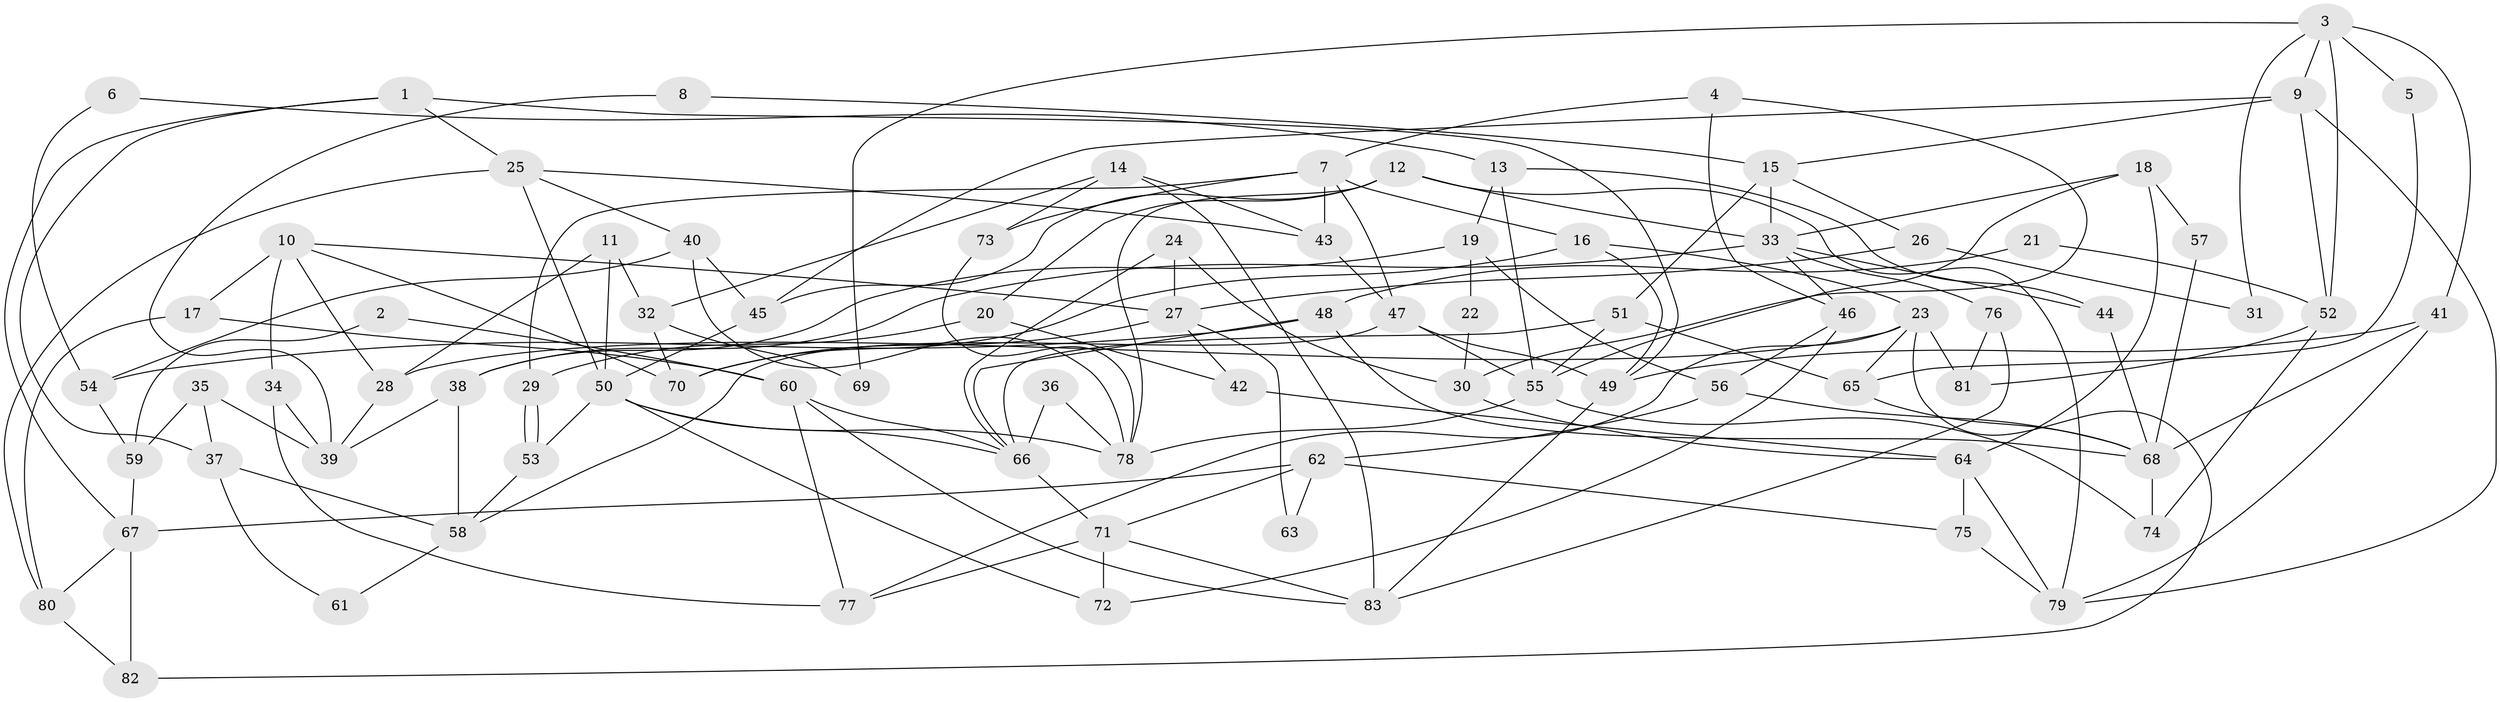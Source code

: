 // coarse degree distribution, {6: 0.09433962264150944, 5: 0.20754716981132076, 8: 0.1320754716981132, 3: 0.18867924528301888, 2: 0.1509433962264151, 4: 0.1320754716981132, 9: 0.05660377358490566, 7: 0.03773584905660377}
// Generated by graph-tools (version 1.1) at 2025/42/03/06/25 10:42:00]
// undirected, 83 vertices, 166 edges
graph export_dot {
graph [start="1"]
  node [color=gray90,style=filled];
  1;
  2;
  3;
  4;
  5;
  6;
  7;
  8;
  9;
  10;
  11;
  12;
  13;
  14;
  15;
  16;
  17;
  18;
  19;
  20;
  21;
  22;
  23;
  24;
  25;
  26;
  27;
  28;
  29;
  30;
  31;
  32;
  33;
  34;
  35;
  36;
  37;
  38;
  39;
  40;
  41;
  42;
  43;
  44;
  45;
  46;
  47;
  48;
  49;
  50;
  51;
  52;
  53;
  54;
  55;
  56;
  57;
  58;
  59;
  60;
  61;
  62;
  63;
  64;
  65;
  66;
  67;
  68;
  69;
  70;
  71;
  72;
  73;
  74;
  75;
  76;
  77;
  78;
  79;
  80;
  81;
  82;
  83;
  1 -- 67;
  1 -- 49;
  1 -- 25;
  1 -- 37;
  2 -- 60;
  2 -- 59;
  3 -- 9;
  3 -- 41;
  3 -- 5;
  3 -- 31;
  3 -- 52;
  3 -- 69;
  4 -- 46;
  4 -- 7;
  4 -- 30;
  5 -- 65;
  6 -- 54;
  6 -- 13;
  7 -- 73;
  7 -- 16;
  7 -- 29;
  7 -- 43;
  7 -- 47;
  8 -- 15;
  8 -- 39;
  9 -- 79;
  9 -- 15;
  9 -- 45;
  9 -- 52;
  10 -- 28;
  10 -- 17;
  10 -- 27;
  10 -- 34;
  10 -- 70;
  11 -- 28;
  11 -- 50;
  11 -- 32;
  12 -- 45;
  12 -- 20;
  12 -- 33;
  12 -- 78;
  12 -- 79;
  13 -- 44;
  13 -- 55;
  13 -- 19;
  14 -- 32;
  14 -- 43;
  14 -- 73;
  14 -- 83;
  15 -- 33;
  15 -- 51;
  15 -- 26;
  16 -- 49;
  16 -- 23;
  16 -- 70;
  17 -- 80;
  17 -- 60;
  18 -- 55;
  18 -- 33;
  18 -- 57;
  18 -- 64;
  19 -- 56;
  19 -- 22;
  19 -- 38;
  20 -- 29;
  20 -- 42;
  21 -- 52;
  21 -- 48;
  22 -- 30;
  23 -- 81;
  23 -- 65;
  23 -- 28;
  23 -- 77;
  23 -- 82;
  24 -- 30;
  24 -- 27;
  24 -- 66;
  25 -- 43;
  25 -- 40;
  25 -- 50;
  25 -- 80;
  26 -- 27;
  26 -- 31;
  27 -- 70;
  27 -- 42;
  27 -- 63;
  28 -- 39;
  29 -- 53;
  29 -- 53;
  30 -- 64;
  32 -- 70;
  32 -- 69;
  33 -- 46;
  33 -- 38;
  33 -- 44;
  33 -- 76;
  34 -- 77;
  34 -- 39;
  35 -- 37;
  35 -- 39;
  35 -- 59;
  36 -- 66;
  36 -- 78;
  37 -- 58;
  37 -- 61;
  38 -- 39;
  38 -- 58;
  40 -- 45;
  40 -- 54;
  40 -- 78;
  41 -- 79;
  41 -- 49;
  41 -- 68;
  42 -- 64;
  43 -- 47;
  44 -- 68;
  45 -- 50;
  46 -- 56;
  46 -- 72;
  47 -- 58;
  47 -- 49;
  47 -- 55;
  48 -- 66;
  48 -- 68;
  48 -- 54;
  49 -- 83;
  50 -- 78;
  50 -- 53;
  50 -- 66;
  50 -- 72;
  51 -- 66;
  51 -- 55;
  51 -- 65;
  52 -- 74;
  52 -- 81;
  53 -- 58;
  54 -- 59;
  55 -- 78;
  55 -- 74;
  56 -- 62;
  56 -- 68;
  57 -- 68;
  58 -- 61;
  59 -- 67;
  60 -- 66;
  60 -- 83;
  60 -- 77;
  62 -- 71;
  62 -- 67;
  62 -- 63;
  62 -- 75;
  64 -- 79;
  64 -- 75;
  65 -- 68;
  66 -- 71;
  67 -- 82;
  67 -- 80;
  68 -- 74;
  71 -- 77;
  71 -- 72;
  71 -- 83;
  73 -- 78;
  75 -- 79;
  76 -- 83;
  76 -- 81;
  80 -- 82;
}
